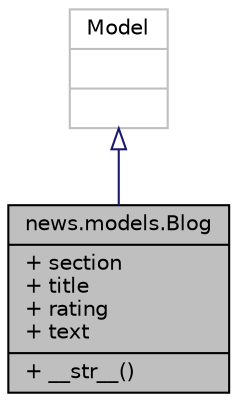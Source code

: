 digraph "news.models.Blog"
{
  edge [fontname="Helvetica",fontsize="10",labelfontname="Helvetica",labelfontsize="10"];
  node [fontname="Helvetica",fontsize="10",shape=record];
  Node2 [label="{news.models.Blog\n|+ section\l+ title\l+ rating\l+ text\l|+ __str__()\l}",height=0.2,width=0.4,color="black", fillcolor="grey75", style="filled", fontcolor="black"];
  Node3 -> Node2 [dir="back",color="midnightblue",fontsize="10",style="solid",arrowtail="onormal",fontname="Helvetica"];
  Node3 [label="{Model\n||}",height=0.2,width=0.4,color="grey75", fillcolor="white", style="filled"];
}

